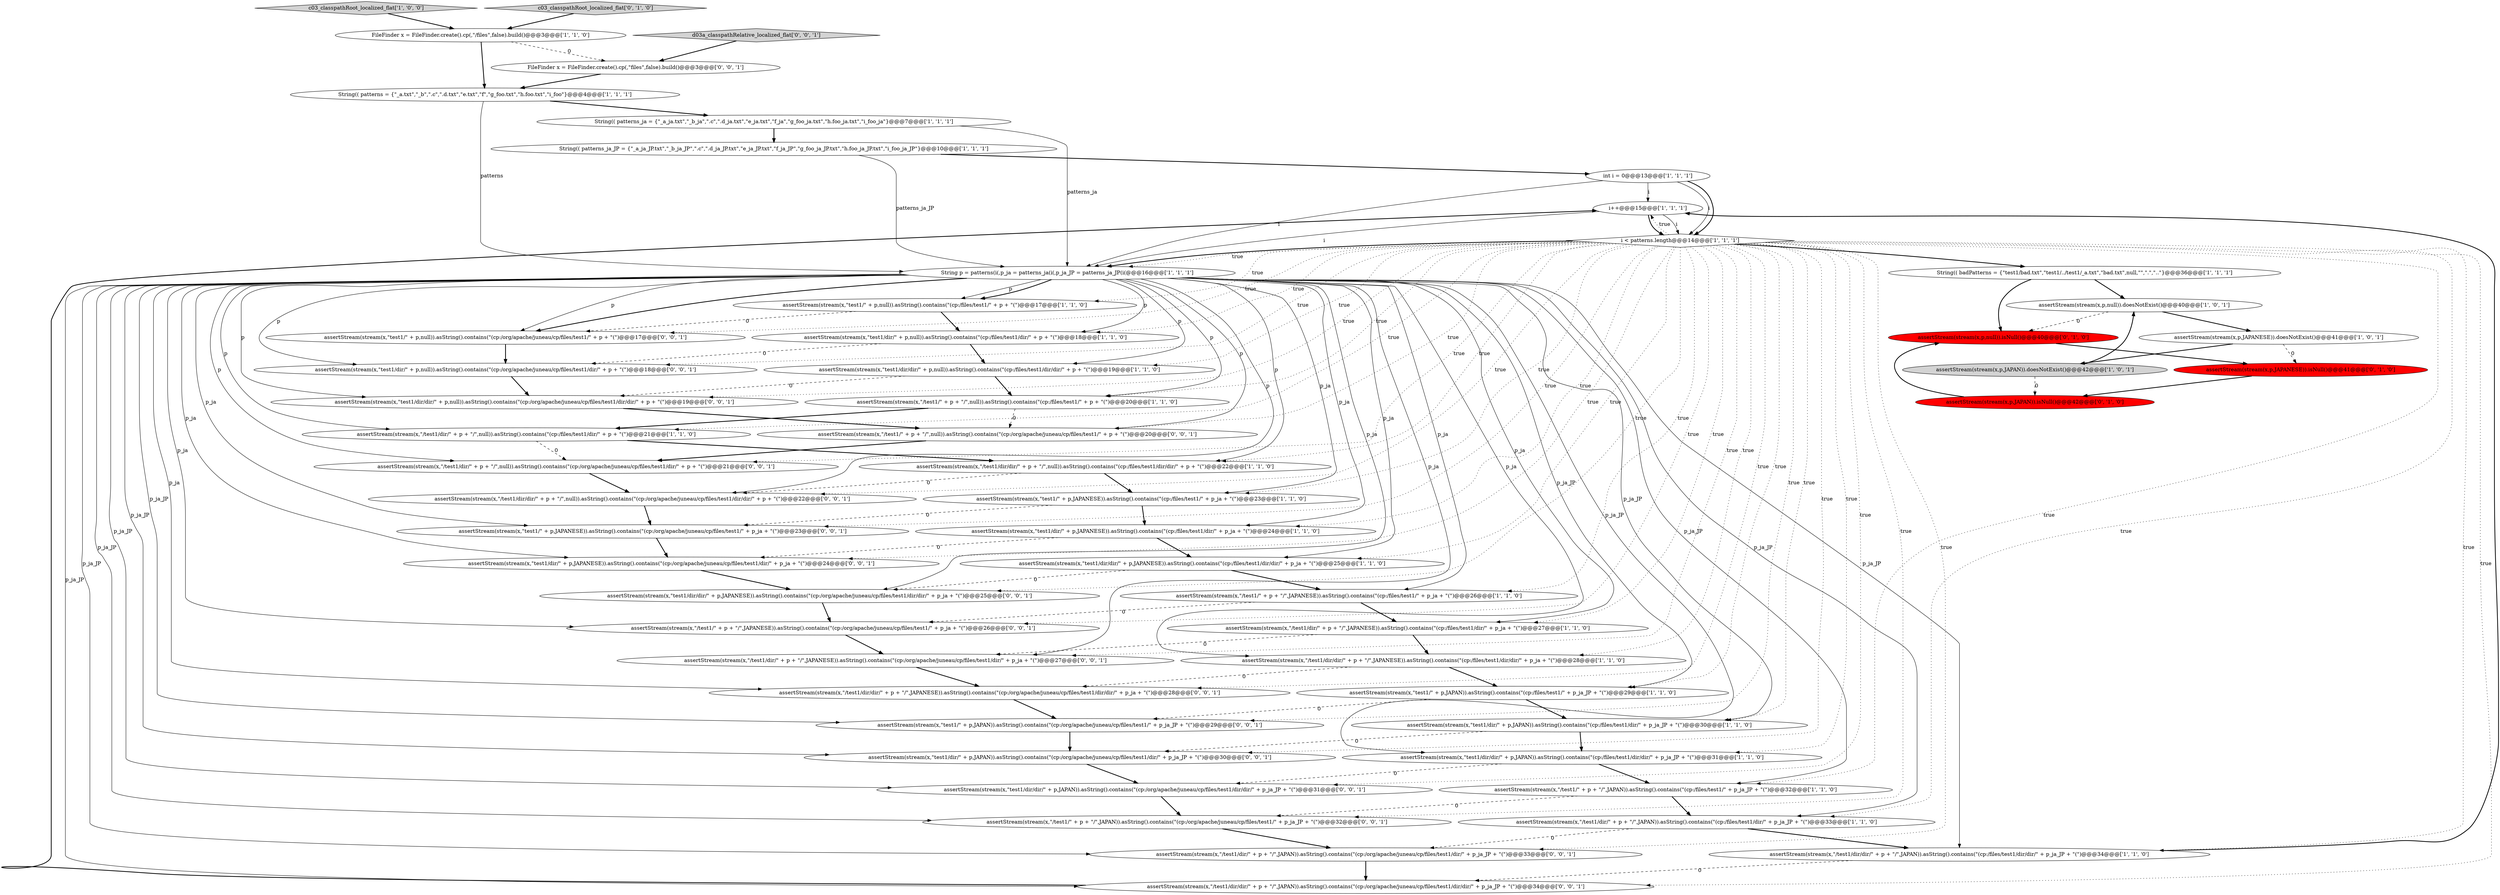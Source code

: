 digraph {
4 [style = filled, label = "c03_classpathRoot_localized_flat['1', '0', '0']", fillcolor = lightgray, shape = diamond image = "AAA0AAABBB1BBB"];
36 [style = filled, label = "assertStream(stream(x,\"/test1/\" + p + \"/\",JAPAN)).asString().contains(\"(cp:/org/apache/juneau/cp/files/test1/\" + p_ja_JP + \"(\")@@@32@@@['0', '0', '1']", fillcolor = white, shape = ellipse image = "AAA0AAABBB3BBB"];
39 [style = filled, label = "assertStream(stream(x,\"/test1/\" + p + \"/\",null)).asString().contains(\"(cp:/org/apache/juneau/cp/files/test1/\" + p + \"(\")@@@20@@@['0', '0', '1']", fillcolor = white, shape = ellipse image = "AAA0AAABBB3BBB"];
52 [style = filled, label = "assertStream(stream(x,\"test1/\" + p,JAPAN)).asString().contains(\"(cp:/org/apache/juneau/cp/files/test1/\" + p_ja_JP + \"(\")@@@29@@@['0', '0', '1']", fillcolor = white, shape = ellipse image = "AAA0AAABBB3BBB"];
6 [style = filled, label = "assertStream(stream(x,\"test1/dir/\" + p,JAPAN)).asString().contains(\"(cp:/files/test1/dir/\" + p_ja_JP + \"(\")@@@30@@@['1', '1', '0']", fillcolor = white, shape = ellipse image = "AAA0AAABBB1BBB"];
2 [style = filled, label = "String(( badPatterns = {\"test1/bad.txt\",\"test1/../test1/_a.txt\",\"bad.txt\",null,\"\",\".\",\"..\"}@@@36@@@['1', '1', '1']", fillcolor = white, shape = ellipse image = "AAA0AAABBB1BBB"];
35 [style = filled, label = "assertStream(stream(x,\"/test1/dir/\" + p + \"/\",null)).asString().contains(\"(cp:/org/apache/juneau/cp/files/test1/dir/\" + p + \"(\")@@@21@@@['0', '0', '1']", fillcolor = white, shape = ellipse image = "AAA0AAABBB3BBB"];
38 [style = filled, label = "assertStream(stream(x,\"test1/dir/\" + p,JAPAN)).asString().contains(\"(cp:/org/apache/juneau/cp/files/test1/dir/\" + p_ja_JP + \"(\")@@@30@@@['0', '0', '1']", fillcolor = white, shape = ellipse image = "AAA0AAABBB3BBB"];
27 [style = filled, label = "assertStream(stream(x,\"test1/\" + p,JAPAN)).asString().contains(\"(cp:/files/test1/\" + p_ja_JP + \"(\")@@@29@@@['1', '1', '0']", fillcolor = white, shape = ellipse image = "AAA0AAABBB1BBB"];
29 [style = filled, label = "assertStream(stream(x,\"test1/\" + p,null)).asString().contains(\"(cp:/files/test1/\" + p + \"(\")@@@17@@@['1', '1', '0']", fillcolor = white, shape = ellipse image = "AAA0AAABBB1BBB"];
9 [style = filled, label = "assertStream(stream(x,\"test1/dir/dir/\" + p,JAPAN)).asString().contains(\"(cp:/files/test1/dir/dir/\" + p_ja_JP + \"(\")@@@31@@@['1', '1', '0']", fillcolor = white, shape = ellipse image = "AAA0AAABBB1BBB"];
0 [style = filled, label = "assertStream(stream(x,\"/test1/dir/\" + p + \"/\",JAPAN)).asString().contains(\"(cp:/files/test1/dir/\" + p_ja_JP + \"(\")@@@33@@@['1', '1', '0']", fillcolor = white, shape = ellipse image = "AAA0AAABBB1BBB"];
33 [style = filled, label = "assertStream(stream(x,p,JAPANESE)).isNull()@@@41@@@['0', '1', '0']", fillcolor = red, shape = ellipse image = "AAA1AAABBB2BBB"];
11 [style = filled, label = "int i = 0@@@13@@@['1', '1', '1']", fillcolor = white, shape = ellipse image = "AAA0AAABBB1BBB"];
40 [style = filled, label = "assertStream(stream(x,\"test1/dir/dir/\" + p,JAPAN)).asString().contains(\"(cp:/org/apache/juneau/cp/files/test1/dir/dir/\" + p_ja_JP + \"(\")@@@31@@@['0', '0', '1']", fillcolor = white, shape = ellipse image = "AAA0AAABBB3BBB"];
14 [style = filled, label = "String(( patterns_ja_JP = {\"_a_ja_JP.txt\",\"_b_ja_JP\",\".c\",\".d_ja_JP.txt\",\"e_ja_JP.txt\",\"f_ja_JP\",\"g_foo_ja_JP.txt\",\"h.foo_ja_JP.txt\",\"i_foo_ja_JP\"}@@@10@@@['1', '1', '1']", fillcolor = white, shape = ellipse image = "AAA0AAABBB1BBB"];
1 [style = filled, label = "assertStream(stream(x,\"/test1/dir/\" + p + \"/\",JAPANESE)).asString().contains(\"(cp:/files/test1/dir/\" + p_ja + \"(\")@@@27@@@['1', '1', '0']", fillcolor = white, shape = ellipse image = "AAA0AAABBB1BBB"];
17 [style = filled, label = "assertStream(stream(x,\"/test1/dir/dir/\" + p + \"/\",null)).asString().contains(\"(cp:/files/test1/dir/dir/\" + p + \"(\")@@@22@@@['1', '1', '0']", fillcolor = white, shape = ellipse image = "AAA0AAABBB1BBB"];
26 [style = filled, label = "assertStream(stream(x,\"test1/dir/dir/\" + p,null)).asString().contains(\"(cp:/files/test1/dir/dir/\" + p + \"(\")@@@19@@@['1', '1', '0']", fillcolor = white, shape = ellipse image = "AAA0AAABBB1BBB"];
53 [style = filled, label = "assertStream(stream(x,\"test1/dir/dir/\" + p,null)).asString().contains(\"(cp:/org/apache/juneau/cp/files/test1/dir/dir/\" + p + \"(\")@@@19@@@['0', '0', '1']", fillcolor = white, shape = ellipse image = "AAA0AAABBB3BBB"];
51 [style = filled, label = "assertStream(stream(x,\"/test1/dir/dir/\" + p + \"/\",null)).asString().contains(\"(cp:/org/apache/juneau/cp/files/test1/dir/dir/\" + p + \"(\")@@@22@@@['0', '0', '1']", fillcolor = white, shape = ellipse image = "AAA0AAABBB3BBB"];
44 [style = filled, label = "d03a_classpathRelative_localized_flat['0', '0', '1']", fillcolor = lightgray, shape = diamond image = "AAA0AAABBB3BBB"];
48 [style = filled, label = "assertStream(stream(x,\"test1/\" + p,JAPANESE)).asString().contains(\"(cp:/org/apache/juneau/cp/files/test1/\" + p_ja + \"(\")@@@23@@@['0', '0', '1']", fillcolor = white, shape = ellipse image = "AAA0AAABBB3BBB"];
21 [style = filled, label = "String(( patterns = {\"_a.txt\",\"_b\",\".c\",\".d.txt\",\"e.txt\",\"f\",\"g_foo.txt\",\"h.foo.txt\",\"i_foo\"}@@@4@@@['1', '1', '1']", fillcolor = white, shape = ellipse image = "AAA0AAABBB1BBB"];
49 [style = filled, label = "FileFinder x = FileFinder.create().cp(,\"files\",false).build()@@@3@@@['0', '0', '1']", fillcolor = white, shape = ellipse image = "AAA0AAABBB3BBB"];
19 [style = filled, label = "assertStream(stream(x,\"/test1/dir/dir/\" + p + \"/\",JAPAN)).asString().contains(\"(cp:/files/test1/dir/dir/\" + p_ja_JP + \"(\")@@@34@@@['1', '1', '0']", fillcolor = white, shape = ellipse image = "AAA0AAABBB1BBB"];
16 [style = filled, label = "assertStream(stream(x,\"test1/dir/\" + p,null)).asString().contains(\"(cp:/files/test1/dir/\" + p + \"(\")@@@18@@@['1', '1', '0']", fillcolor = white, shape = ellipse image = "AAA0AAABBB1BBB"];
42 [style = filled, label = "assertStream(stream(x,\"/test1/dir/dir/\" + p + \"/\",JAPAN)).asString().contains(\"(cp:/org/apache/juneau/cp/files/test1/dir/dir/\" + p_ja_JP + \"(\")@@@34@@@['0', '0', '1']", fillcolor = white, shape = ellipse image = "AAA0AAABBB3BBB"];
5 [style = filled, label = "assertStream(stream(x,\"test1/dir/dir/\" + p,JAPANESE)).asString().contains(\"(cp:/files/test1/dir/dir/\" + p_ja + \"(\")@@@25@@@['1', '1', '0']", fillcolor = white, shape = ellipse image = "AAA0AAABBB1BBB"];
41 [style = filled, label = "assertStream(stream(x,\"test1/dir/dir/\" + p,JAPANESE)).asString().contains(\"(cp:/org/apache/juneau/cp/files/test1/dir/dir/\" + p_ja + \"(\")@@@25@@@['0', '0', '1']", fillcolor = white, shape = ellipse image = "AAA0AAABBB3BBB"];
8 [style = filled, label = "i++@@@15@@@['1', '1', '1']", fillcolor = white, shape = ellipse image = "AAA0AAABBB1BBB"];
24 [style = filled, label = "assertStream(stream(x,\"/test1/dir/dir/\" + p + \"/\",JAPANESE)).asString().contains(\"(cp:/files/test1/dir/dir/\" + p_ja + \"(\")@@@28@@@['1', '1', '0']", fillcolor = white, shape = ellipse image = "AAA0AAABBB1BBB"];
43 [style = filled, label = "assertStream(stream(x,\"test1/dir/\" + p,JAPANESE)).asString().contains(\"(cp:/org/apache/juneau/cp/files/test1/dir/\" + p_ja + \"(\")@@@24@@@['0', '0', '1']", fillcolor = white, shape = ellipse image = "AAA0AAABBB3BBB"];
46 [style = filled, label = "assertStream(stream(x,\"test1/\" + p,null)).asString().contains(\"(cp:/org/apache/juneau/cp/files/test1/\" + p + \"(\")@@@17@@@['0', '0', '1']", fillcolor = white, shape = ellipse image = "AAA0AAABBB3BBB"];
50 [style = filled, label = "assertStream(stream(x,\"/test1/\" + p + \"/\",JAPANESE)).asString().contains(\"(cp:/org/apache/juneau/cp/files/test1/\" + p_ja + \"(\")@@@26@@@['0', '0', '1']", fillcolor = white, shape = ellipse image = "AAA0AAABBB3BBB"];
34 [style = filled, label = "assertStream(stream(x,p,null)).isNull()@@@40@@@['0', '1', '0']", fillcolor = red, shape = ellipse image = "AAA1AAABBB2BBB"];
13 [style = filled, label = "String(( patterns_ja = {\"_a_ja.txt\",\"_b_ja\",\".c\",\".d_ja.txt\",\"e_ja.txt\",\"f_ja\",\"g_foo_ja.txt\",\"h.foo_ja.txt\",\"i_foo_ja\"}@@@7@@@['1', '1', '1']", fillcolor = white, shape = ellipse image = "AAA0AAABBB1BBB"];
3 [style = filled, label = "assertStream(stream(x,p,JAPAN)).doesNotExist()@@@42@@@['1', '0', '1']", fillcolor = lightgray, shape = ellipse image = "AAA0AAABBB1BBB"];
31 [style = filled, label = "c03_classpathRoot_localized_flat['0', '1', '0']", fillcolor = lightgray, shape = diamond image = "AAA0AAABBB2BBB"];
23 [style = filled, label = "assertStream(stream(x,p,JAPANESE)).doesNotExist()@@@41@@@['1', '0', '1']", fillcolor = white, shape = ellipse image = "AAA0AAABBB1BBB"];
45 [style = filled, label = "assertStream(stream(x,\"test1/dir/\" + p,null)).asString().contains(\"(cp:/org/apache/juneau/cp/files/test1/dir/\" + p + \"(\")@@@18@@@['0', '0', '1']", fillcolor = white, shape = ellipse image = "AAA0AAABBB3BBB"];
20 [style = filled, label = "FileFinder x = FileFinder.create().cp(,\"/files\",false).build()@@@3@@@['1', '1', '0']", fillcolor = white, shape = ellipse image = "AAA0AAABBB1BBB"];
25 [style = filled, label = "i < patterns.length@@@14@@@['1', '1', '1']", fillcolor = white, shape = diamond image = "AAA0AAABBB1BBB"];
15 [style = filled, label = "assertStream(stream(x,p,null)).doesNotExist()@@@40@@@['1', '0', '1']", fillcolor = white, shape = ellipse image = "AAA0AAABBB1BBB"];
18 [style = filled, label = "assertStream(stream(x,\"/test1/\" + p + \"/\",null)).asString().contains(\"(cp:/files/test1/\" + p + \"(\")@@@20@@@['1', '1', '0']", fillcolor = white, shape = ellipse image = "AAA0AAABBB1BBB"];
28 [style = filled, label = "assertStream(stream(x,\"test1/dir/\" + p,JAPANESE)).asString().contains(\"(cp:/files/test1/dir/\" + p_ja + \"(\")@@@24@@@['1', '1', '0']", fillcolor = white, shape = ellipse image = "AAA0AAABBB1BBB"];
22 [style = filled, label = "assertStream(stream(x,\"/test1/\" + p + \"/\",JAPAN)).asString().contains(\"(cp:/files/test1/\" + p_ja_JP + \"(\")@@@32@@@['1', '1', '0']", fillcolor = white, shape = ellipse image = "AAA0AAABBB1BBB"];
37 [style = filled, label = "assertStream(stream(x,\"/test1/dir/\" + p + \"/\",JAPANESE)).asString().contains(\"(cp:/org/apache/juneau/cp/files/test1/dir/\" + p_ja + \"(\")@@@27@@@['0', '0', '1']", fillcolor = white, shape = ellipse image = "AAA0AAABBB3BBB"];
47 [style = filled, label = "assertStream(stream(x,\"/test1/dir/\" + p + \"/\",JAPAN)).asString().contains(\"(cp:/org/apache/juneau/cp/files/test1/dir/\" + p_ja_JP + \"(\")@@@33@@@['0', '0', '1']", fillcolor = white, shape = ellipse image = "AAA0AAABBB3BBB"];
7 [style = filled, label = "assertStream(stream(x,\"test1/\" + p,JAPANESE)).asString().contains(\"(cp:/files/test1/\" + p_ja + \"(\")@@@23@@@['1', '1', '0']", fillcolor = white, shape = ellipse image = "AAA0AAABBB1BBB"];
30 [style = filled, label = "assertStream(stream(x,\"/test1/\" + p + \"/\",JAPANESE)).asString().contains(\"(cp:/files/test1/\" + p_ja + \"(\")@@@26@@@['1', '1', '0']", fillcolor = white, shape = ellipse image = "AAA0AAABBB1BBB"];
32 [style = filled, label = "assertStream(stream(x,p,JAPAN)).isNull()@@@42@@@['0', '1', '0']", fillcolor = red, shape = ellipse image = "AAA1AAABBB2BBB"];
10 [style = filled, label = "String p = patterns(i(,p_ja = patterns_ja(i(,p_ja_JP = patterns_ja_JP(i(@@@16@@@['1', '1', '1']", fillcolor = white, shape = ellipse image = "AAA0AAABBB1BBB"];
54 [style = filled, label = "assertStream(stream(x,\"/test1/dir/dir/\" + p + \"/\",JAPANESE)).asString().contains(\"(cp:/org/apache/juneau/cp/files/test1/dir/dir/\" + p_ja + \"(\")@@@28@@@['0', '0', '1']", fillcolor = white, shape = ellipse image = "AAA0AAABBB3BBB"];
12 [style = filled, label = "assertStream(stream(x,\"/test1/dir/\" + p + \"/\",null)).asString().contains(\"(cp:/files/test1/dir/\" + p + \"(\")@@@21@@@['1', '1', '0']", fillcolor = white, shape = ellipse image = "AAA0AAABBB1BBB"];
10->0 [style = solid, label="p_ja_JP"];
22->36 [style = dashed, label="0"];
10->5 [style = solid, label="p_ja"];
10->50 [style = solid, label="p_ja"];
10->27 [style = solid, label="p_ja_JP"];
12->35 [style = dashed, label="0"];
25->35 [style = dotted, label="true"];
29->46 [style = dashed, label="0"];
30->50 [style = dashed, label="0"];
11->25 [style = solid, label="i"];
6->38 [style = dashed, label="0"];
25->28 [style = dotted, label="true"];
0->47 [style = dashed, label="0"];
32->34 [style = bold, label=""];
10->24 [style = solid, label="p_ja"];
25->29 [style = dotted, label="true"];
10->12 [style = solid, label="p"];
10->7 [style = solid, label="p_ja"];
53->39 [style = bold, label=""];
25->18 [style = dotted, label="true"];
18->39 [style = dashed, label="0"];
51->48 [style = bold, label=""];
22->0 [style = bold, label=""];
48->43 [style = bold, label=""];
25->50 [style = dotted, label="true"];
10->1 [style = solid, label="p_ja"];
10->39 [style = solid, label="p"];
2->15 [style = bold, label=""];
25->47 [style = dotted, label="true"];
25->10 [style = bold, label=""];
5->30 [style = bold, label=""];
31->20 [style = bold, label=""];
25->19 [style = dotted, label="true"];
14->11 [style = bold, label=""];
10->6 [style = solid, label="p_ja_JP"];
13->14 [style = bold, label=""];
24->27 [style = bold, label=""];
10->41 [style = solid, label="p_ja"];
5->41 [style = dashed, label="0"];
11->25 [style = bold, label=""];
10->30 [style = solid, label="p_ja"];
21->13 [style = bold, label=""];
10->29 [style = solid, label="p"];
54->52 [style = bold, label=""];
15->34 [style = dashed, label="0"];
28->5 [style = bold, label=""];
10->9 [style = solid, label="p_ja_JP"];
10->35 [style = solid, label="p"];
10->48 [style = solid, label="p_ja"];
0->19 [style = bold, label=""];
50->37 [style = bold, label=""];
2->34 [style = bold, label=""];
34->33 [style = bold, label=""];
16->26 [style = bold, label=""];
18->12 [style = bold, label=""];
7->48 [style = dashed, label="0"];
25->48 [style = dotted, label="true"];
25->12 [style = dotted, label="true"];
10->51 [style = solid, label="p"];
23->3 [style = bold, label=""];
44->49 [style = bold, label=""];
25->54 [style = dotted, label="true"];
25->38 [style = dotted, label="true"];
25->2 [style = bold, label=""];
8->25 [style = solid, label="i"];
25->45 [style = dotted, label="true"];
25->5 [style = dotted, label="true"];
10->38 [style = solid, label="p_ja_JP"];
20->49 [style = dashed, label="0"];
10->52 [style = solid, label="p_ja_JP"];
25->42 [style = dotted, label="true"];
28->43 [style = dashed, label="0"];
25->52 [style = dotted, label="true"];
10->28 [style = solid, label="p_ja"];
11->8 [style = solid, label="i"];
39->35 [style = bold, label=""];
16->45 [style = dashed, label="0"];
25->6 [style = dotted, label="true"];
10->26 [style = solid, label="p"];
13->10 [style = solid, label="patterns_ja"];
25->10 [style = dotted, label="true"];
3->32 [style = dashed, label="0"];
10->42 [style = solid, label="p_ja_JP"];
29->16 [style = bold, label=""];
41->50 [style = bold, label=""];
35->51 [style = bold, label=""];
25->26 [style = dotted, label="true"];
25->53 [style = dotted, label="true"];
25->8 [style = dotted, label="true"];
9->22 [style = bold, label=""];
11->10 [style = solid, label="i"];
1->37 [style = dashed, label="0"];
47->42 [style = bold, label=""];
10->17 [style = solid, label="p"];
42->8 [style = bold, label=""];
12->17 [style = bold, label=""];
21->10 [style = solid, label="patterns"];
10->54 [style = solid, label="p_ja"];
25->24 [style = dotted, label="true"];
45->53 [style = bold, label=""];
25->39 [style = dotted, label="true"];
10->40 [style = solid, label="p_ja_JP"];
23->33 [style = dashed, label="0"];
25->7 [style = dotted, label="true"];
26->53 [style = dashed, label="0"];
10->18 [style = solid, label="p"];
10->22 [style = solid, label="p_ja_JP"];
10->47 [style = solid, label="p_ja_JP"];
17->51 [style = dashed, label="0"];
10->16 [style = solid, label="p"];
7->28 [style = bold, label=""];
40->36 [style = bold, label=""];
10->36 [style = solid, label="p_ja_JP"];
8->10 [style = solid, label="i"];
25->36 [style = dotted, label="true"];
4->20 [style = bold, label=""];
43->41 [style = bold, label=""];
33->32 [style = bold, label=""];
25->43 [style = dotted, label="true"];
10->46 [style = solid, label="p"];
38->40 [style = bold, label=""];
10->19 [style = solid, label="p_ja_JP"];
19->42 [style = dashed, label="0"];
25->16 [style = dotted, label="true"];
25->1 [style = dotted, label="true"];
25->37 [style = dotted, label="true"];
15->23 [style = bold, label=""];
10->53 [style = solid, label="p"];
36->47 [style = bold, label=""];
10->45 [style = solid, label="p"];
30->1 [style = bold, label=""];
10->46 [style = bold, label=""];
25->51 [style = dotted, label="true"];
52->38 [style = bold, label=""];
25->0 [style = dotted, label="true"];
3->15 [style = bold, label=""];
10->43 [style = solid, label="p_ja"];
25->41 [style = dotted, label="true"];
25->46 [style = dotted, label="true"];
27->6 [style = bold, label=""];
49->21 [style = bold, label=""];
19->8 [style = bold, label=""];
37->54 [style = bold, label=""];
20->21 [style = bold, label=""];
17->7 [style = bold, label=""];
9->40 [style = dashed, label="0"];
25->9 [style = dotted, label="true"];
24->54 [style = dashed, label="0"];
25->40 [style = dotted, label="true"];
10->29 [style = bold, label=""];
25->17 [style = dotted, label="true"];
1->24 [style = bold, label=""];
10->37 [style = solid, label="p_ja"];
25->22 [style = dotted, label="true"];
14->10 [style = solid, label="patterns_ja_JP"];
46->45 [style = bold, label=""];
27->52 [style = dashed, label="0"];
6->9 [style = bold, label=""];
25->27 [style = dotted, label="true"];
25->30 [style = dotted, label="true"];
8->25 [style = bold, label=""];
26->18 [style = bold, label=""];
}
